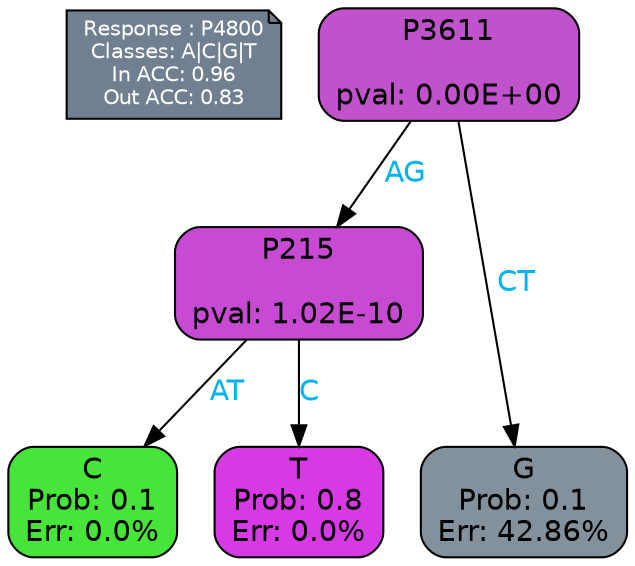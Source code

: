 digraph Tree {
node [shape=box, style="filled, rounded", color="black", fontname=helvetica] ;
graph [ranksep=equally, splines=polylines, bgcolor=transparent, dpi=600] ;
edge [fontname=helvetica] ;
LEGEND [label="Response : P4800
Classes: A|C|G|T
In ACC: 0.96
Out ACC: 0.83
",shape=note,align=left,style=filled,fillcolor="slategray",fontcolor="white",fontsize=10];1 [label="P3611

pval: 0.00E+00", fillcolor="#c052cc"] ;
2 [label="P215

pval: 1.02E-10", fillcolor="#c74bd2"] ;
3 [label="C
Prob: 0.1
Err: 0.0%", fillcolor="#47e539"] ;
4 [label="T
Prob: 0.8
Err: 0.0%", fillcolor="#d739e5"] ;
5 [label="G
Prob: 0.1
Err: 42.86%", fillcolor="#82919b"] ;
1 -> 2 [label="AG",fontcolor=deepskyblue2] ;
1 -> 5 [label="CT",fontcolor=deepskyblue2] ;
2 -> 3 [label="AT",fontcolor=deepskyblue2] ;
2 -> 4 [label="C",fontcolor=deepskyblue2] ;
{rank = same; 3;4;5;}{rank = same; LEGEND;1;}}